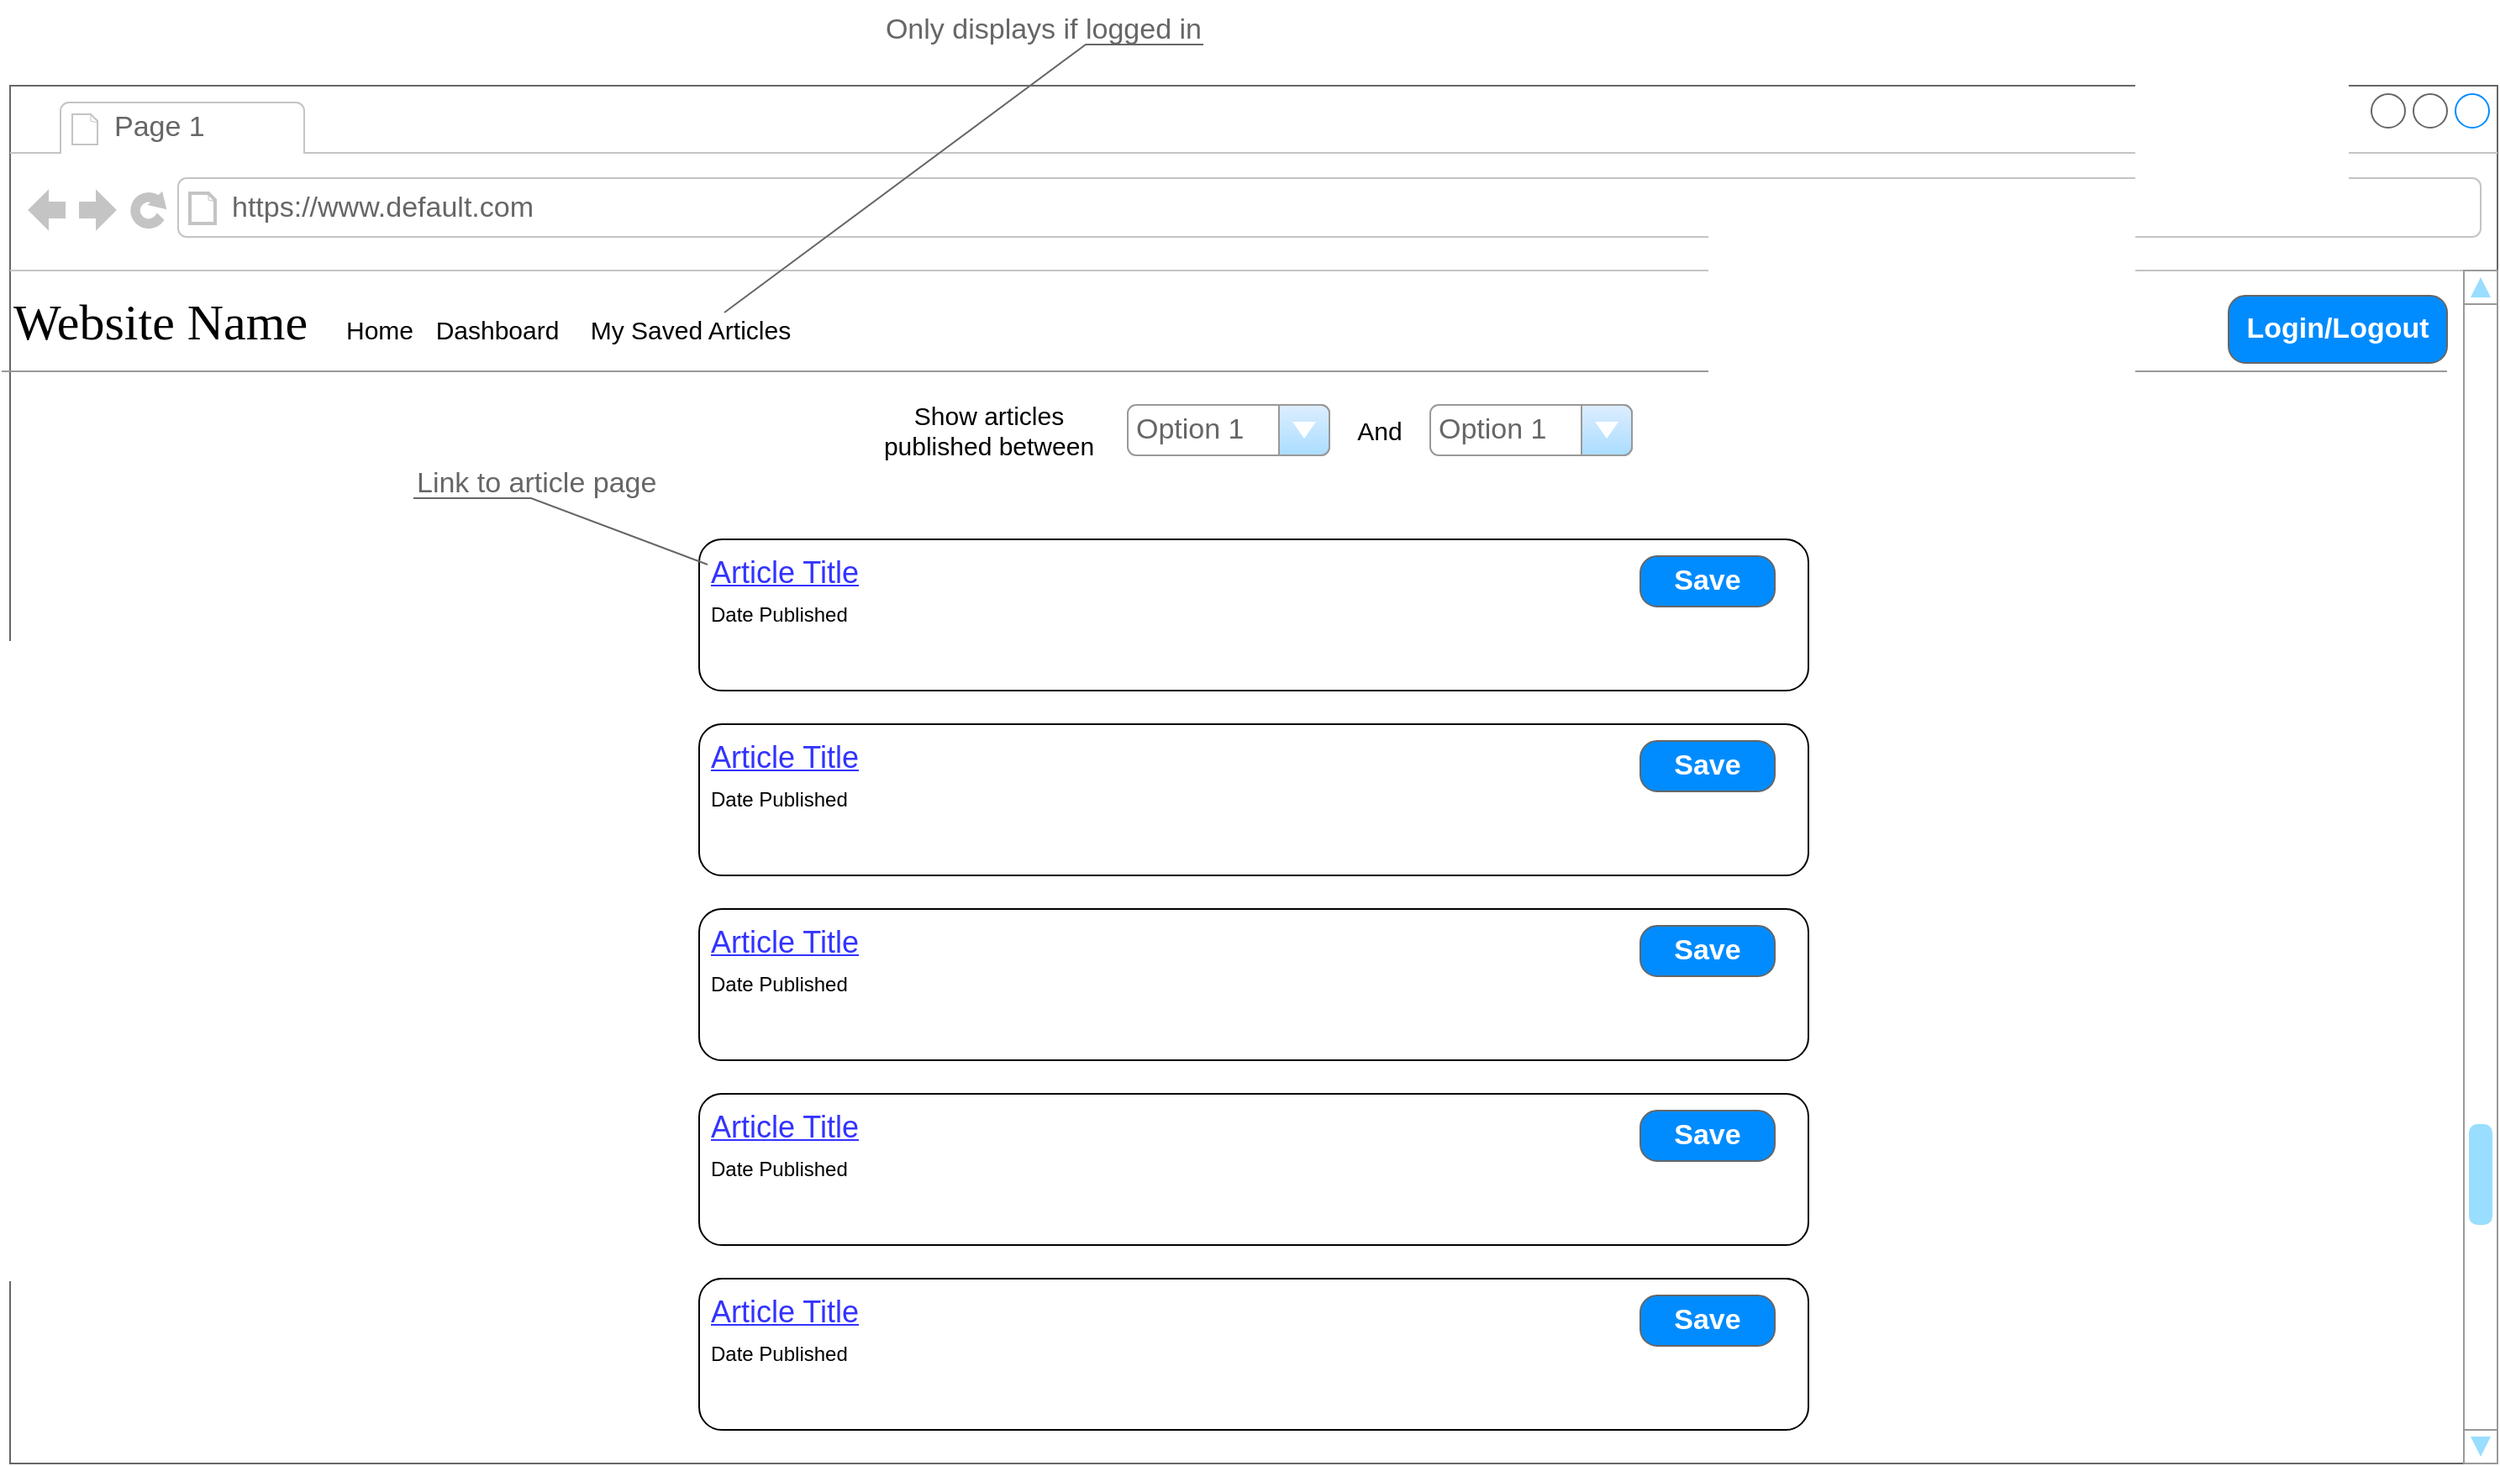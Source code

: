 <mxfile version="14.6.6" type="github" pages="6">
  <diagram name="Home" id="2cc2dc42-3aac-f2a9-1cec-7a8b7cbee084">
    <mxGraphModel dx="3800" dy="1548" grid="1" gridSize="10" guides="1" tooltips="1" connect="1" arrows="1" fold="1" page="1" pageScale="1" pageWidth="1100" pageHeight="850" background="#ffffff" math="0" shadow="0">
      <root>
        <mxCell id="0" />
        <mxCell id="1" parent="0" />
        <mxCell id="7026571954dc6520-1" value="" style="strokeWidth=1;shadow=0;dashed=0;align=center;html=1;shape=mxgraph.mockup.containers.browserWindow;rSize=0;strokeColor=#666666;mainText=,;recursiveResize=0;rounded=0;labelBackgroundColor=none;fontFamily=Verdana;fontSize=12" parent="1" vertex="1">
          <mxGeometry x="-1065" y="80" width="1480" height="820" as="geometry" />
        </mxCell>
        <mxCell id="7026571954dc6520-2" value="Page 1" style="strokeWidth=1;shadow=0;dashed=0;align=center;html=1;shape=mxgraph.mockup.containers.anchor;fontSize=17;fontColor=#666666;align=left;" parent="7026571954dc6520-1" vertex="1">
          <mxGeometry x="60" y="12" width="110" height="26" as="geometry" />
        </mxCell>
        <mxCell id="7026571954dc6520-3" value="https://www.default.com" style="strokeWidth=1;shadow=0;dashed=0;align=center;html=1;shape=mxgraph.mockup.containers.anchor;rSize=0;fontSize=17;fontColor=#666666;align=left;" parent="7026571954dc6520-1" vertex="1">
          <mxGeometry x="130" y="60" width="250" height="26" as="geometry" />
        </mxCell>
        <mxCell id="7026571954dc6520-4" value="Website Name" style="text;html=1;points=[];align=left;verticalAlign=top;spacingTop=-4;fontSize=30;fontFamily=Verdana" parent="7026571954dc6520-1" vertex="1">
          <mxGeometry y="120" width="190" height="50" as="geometry" />
        </mxCell>
        <mxCell id="7026571954dc6520-15" value="" style="verticalLabelPosition=bottom;shadow=0;dashed=0;align=center;html=1;verticalAlign=top;strokeWidth=1;shape=mxgraph.mockup.markup.line;strokeColor=#999999;rounded=0;labelBackgroundColor=none;fillColor=#ffffff;fontFamily=Verdana;fontSize=12;fontColor=#000000;" parent="7026571954dc6520-1" vertex="1">
          <mxGeometry x="-5" y="160" width="1455" height="20" as="geometry" />
        </mxCell>
        <mxCell id="r13CFnbrn-Pdg_XW0rsK-1" value="&lt;font style=&quot;font-size: 15px&quot;&gt;Home&lt;/font&gt;" style="text;html=1;strokeColor=none;fillColor=none;align=center;verticalAlign=middle;whiteSpace=wrap;rounded=0;" parent="7026571954dc6520-1" vertex="1">
          <mxGeometry x="200" y="135" width="40" height="20" as="geometry" />
        </mxCell>
        <mxCell id="r13CFnbrn-Pdg_XW0rsK-2" value="&lt;font style=&quot;font-size: 15px&quot;&gt;Dashboard&lt;/font&gt;" style="text;html=1;strokeColor=none;fillColor=none;align=center;verticalAlign=middle;whiteSpace=wrap;rounded=0;" parent="7026571954dc6520-1" vertex="1">
          <mxGeometry x="270" y="135" width="40" height="20" as="geometry" />
        </mxCell>
        <mxCell id="r13CFnbrn-Pdg_XW0rsK-4" value="Login/Logout" style="strokeWidth=1;shadow=0;dashed=0;align=center;html=1;shape=mxgraph.mockup.buttons.button;strokeColor=#666666;fontColor=#ffffff;mainText=;buttonStyle=round;fontSize=17;fontStyle=1;fillColor=#008cff;whiteSpace=wrap;" parent="7026571954dc6520-1" vertex="1">
          <mxGeometry x="1320" y="125" width="130" height="40" as="geometry" />
        </mxCell>
        <mxCell id="r13CFnbrn-Pdg_XW0rsK-5" value="&lt;font style=&quot;font-size: 15px&quot;&gt;My Saved Articles&lt;/font&gt;" style="text;html=1;strokeColor=none;fillColor=none;align=center;verticalAlign=middle;whiteSpace=wrap;rounded=0;" parent="7026571954dc6520-1" vertex="1">
          <mxGeometry x="340" y="135" width="130" height="20" as="geometry" />
        </mxCell>
        <mxCell id="r13CFnbrn-Pdg_XW0rsK-7" value="Only displays if logged in" style="strokeWidth=1;shadow=0;dashed=0;align=center;html=1;shape=mxgraph.mockup.text.callout;linkText=;textSize=17;textColor=#666666;callDir=NE;callStyle=line;fontSize=17;fontColor=#666666;align=right;verticalAlign=top;strokeColor=#666666;" parent="7026571954dc6520-1" vertex="1">
          <mxGeometry x="425" y="-50" width="285" height="185" as="geometry" />
        </mxCell>
        <mxCell id="r13CFnbrn-Pdg_XW0rsK-8" value="" style="verticalLabelPosition=bottom;shadow=0;dashed=0;align=center;html=1;verticalAlign=top;strokeWidth=1;shape=mxgraph.mockup.navigation.scrollBar;strokeColor=#999999;barPos=20;fillColor2=#99ddff;strokeColor2=none;direction=north;" parent="7026571954dc6520-1" vertex="1">
          <mxGeometry x="1460" y="110" width="20" height="710" as="geometry" />
        </mxCell>
        <mxCell id="r13CFnbrn-Pdg_XW0rsK-62" value="Option 1" style="strokeWidth=1;shadow=0;dashed=0;align=center;html=1;shape=mxgraph.mockup.forms.comboBox;strokeColor=#999999;fillColor=#ddeeff;align=left;fillColor2=#aaddff;mainText=;fontColor=#666666;fontSize=17;spacingLeft=3;" parent="7026571954dc6520-1" vertex="1">
          <mxGeometry x="665" y="190" width="120" height="30" as="geometry" />
        </mxCell>
        <mxCell id="r13CFnbrn-Pdg_XW0rsK-63" value="&lt;font style=&quot;font-size: 15px&quot;&gt;Show articles published between&lt;/font&gt;" style="text;html=1;strokeColor=none;fillColor=none;align=center;verticalAlign=middle;whiteSpace=wrap;rounded=0;" parent="7026571954dc6520-1" vertex="1">
          <mxGeometry x="515" y="195" width="135" height="20" as="geometry" />
        </mxCell>
        <mxCell id="r13CFnbrn-Pdg_XW0rsK-64" value="Option 1" style="strokeWidth=1;shadow=0;dashed=0;align=center;html=1;shape=mxgraph.mockup.forms.comboBox;strokeColor=#999999;fillColor=#ddeeff;align=left;fillColor2=#aaddff;mainText=;fontColor=#666666;fontSize=17;spacingLeft=3;" parent="7026571954dc6520-1" vertex="1">
          <mxGeometry x="845" y="190" width="120" height="30" as="geometry" />
        </mxCell>
        <mxCell id="r13CFnbrn-Pdg_XW0rsK-65" value="&lt;font style=&quot;font-size: 15px&quot;&gt;And&lt;/font&gt;" style="text;html=1;strokeColor=none;fillColor=none;align=center;verticalAlign=middle;whiteSpace=wrap;rounded=0;" parent="7026571954dc6520-1" vertex="1">
          <mxGeometry x="795" y="195" width="40" height="20" as="geometry" />
        </mxCell>
        <mxCell id="r13CFnbrn-Pdg_XW0rsK-66" value="" style="rounded=1;whiteSpace=wrap;html=1;" parent="7026571954dc6520-1" vertex="1">
          <mxGeometry x="410" y="270" width="660" height="90" as="geometry" />
        </mxCell>
        <mxCell id="r13CFnbrn-Pdg_XW0rsK-67" value="&lt;font style=&quot;font-size: 18px&quot; color=&quot;#3333ff&quot;&gt;&lt;u&gt;Article Title&lt;/u&gt;&lt;/font&gt;" style="text;html=1;strokeColor=none;fillColor=none;align=left;verticalAlign=middle;whiteSpace=wrap;rounded=0;" parent="7026571954dc6520-1" vertex="1">
          <mxGeometry x="415" y="280" width="110" height="20" as="geometry" />
        </mxCell>
        <mxCell id="r13CFnbrn-Pdg_XW0rsK-69" value="Date Published" style="text;html=1;strokeColor=none;fillColor=none;align=left;verticalAlign=middle;whiteSpace=wrap;rounded=0;" parent="7026571954dc6520-1" vertex="1">
          <mxGeometry x="415" y="305" width="110" height="20" as="geometry" />
        </mxCell>
        <mxCell id="r13CFnbrn-Pdg_XW0rsK-71" value="" style="rounded=1;whiteSpace=wrap;html=1;" parent="7026571954dc6520-1" vertex="1">
          <mxGeometry x="410" y="380" width="660" height="90" as="geometry" />
        </mxCell>
        <mxCell id="r13CFnbrn-Pdg_XW0rsK-88" value="" style="rounded=1;whiteSpace=wrap;html=1;" parent="7026571954dc6520-1" vertex="1">
          <mxGeometry x="410" y="490" width="660" height="90" as="geometry" />
        </mxCell>
        <mxCell id="r13CFnbrn-Pdg_XW0rsK-89" value="" style="rounded=1;whiteSpace=wrap;html=1;" parent="7026571954dc6520-1" vertex="1">
          <mxGeometry x="410" y="600" width="660" height="90" as="geometry" />
        </mxCell>
        <mxCell id="r13CFnbrn-Pdg_XW0rsK-90" value="" style="rounded=1;whiteSpace=wrap;html=1;" parent="7026571954dc6520-1" vertex="1">
          <mxGeometry x="410" y="710" width="660" height="90" as="geometry" />
        </mxCell>
        <mxCell id="r13CFnbrn-Pdg_XW0rsK-91" value="&lt;font style=&quot;font-size: 18px&quot; color=&quot;#3333ff&quot;&gt;&lt;u&gt;Article Title&lt;/u&gt;&lt;/font&gt;" style="text;html=1;strokeColor=none;fillColor=none;align=left;verticalAlign=middle;whiteSpace=wrap;rounded=0;" parent="7026571954dc6520-1" vertex="1">
          <mxGeometry x="415" y="390" width="110" height="20" as="geometry" />
        </mxCell>
        <mxCell id="r13CFnbrn-Pdg_XW0rsK-92" value="Date Published" style="text;html=1;strokeColor=none;fillColor=none;align=left;verticalAlign=middle;whiteSpace=wrap;rounded=0;" parent="7026571954dc6520-1" vertex="1">
          <mxGeometry x="415" y="415" width="110" height="20" as="geometry" />
        </mxCell>
        <mxCell id="r13CFnbrn-Pdg_XW0rsK-93" value="&lt;font style=&quot;font-size: 18px&quot; color=&quot;#3333ff&quot;&gt;&lt;u&gt;Article Title&lt;/u&gt;&lt;/font&gt;" style="text;html=1;strokeColor=none;fillColor=none;align=left;verticalAlign=middle;whiteSpace=wrap;rounded=0;" parent="7026571954dc6520-1" vertex="1">
          <mxGeometry x="415" y="500" width="110" height="20" as="geometry" />
        </mxCell>
        <mxCell id="r13CFnbrn-Pdg_XW0rsK-94" value="Date Published" style="text;html=1;strokeColor=none;fillColor=none;align=left;verticalAlign=middle;whiteSpace=wrap;rounded=0;" parent="7026571954dc6520-1" vertex="1">
          <mxGeometry x="415" y="525" width="110" height="20" as="geometry" />
        </mxCell>
        <mxCell id="r13CFnbrn-Pdg_XW0rsK-95" value="&lt;font style=&quot;font-size: 18px&quot; color=&quot;#3333ff&quot;&gt;&lt;u&gt;Article Title&lt;/u&gt;&lt;/font&gt;" style="text;html=1;strokeColor=none;fillColor=none;align=left;verticalAlign=middle;whiteSpace=wrap;rounded=0;" parent="7026571954dc6520-1" vertex="1">
          <mxGeometry x="415" y="610" width="110" height="20" as="geometry" />
        </mxCell>
        <mxCell id="r13CFnbrn-Pdg_XW0rsK-96" value="Date Published" style="text;html=1;strokeColor=none;fillColor=none;align=left;verticalAlign=middle;whiteSpace=wrap;rounded=0;" parent="7026571954dc6520-1" vertex="1">
          <mxGeometry x="415" y="635" width="110" height="20" as="geometry" />
        </mxCell>
        <mxCell id="r13CFnbrn-Pdg_XW0rsK-97" value="&lt;font style=&quot;font-size: 18px&quot; color=&quot;#3333ff&quot;&gt;&lt;u&gt;Article Title&lt;/u&gt;&lt;/font&gt;" style="text;html=1;strokeColor=none;fillColor=none;align=left;verticalAlign=middle;whiteSpace=wrap;rounded=0;" parent="7026571954dc6520-1" vertex="1">
          <mxGeometry x="415" y="720" width="110" height="20" as="geometry" />
        </mxCell>
        <mxCell id="r13CFnbrn-Pdg_XW0rsK-98" value="Date Published" style="text;html=1;strokeColor=none;fillColor=none;align=left;verticalAlign=middle;whiteSpace=wrap;rounded=0;" parent="7026571954dc6520-1" vertex="1">
          <mxGeometry x="415" y="745" width="110" height="20" as="geometry" />
        </mxCell>
        <mxCell id="r13CFnbrn-Pdg_XW0rsK-99" value="Link to article page" style="strokeWidth=1;shadow=0;dashed=0;align=center;html=1;shape=mxgraph.mockup.text.callout;linkText=;textSize=17;textColor=#666666;callDir=NW;callStyle=line;fontSize=17;fontColor=#666666;align=left;verticalAlign=top;strokeColor=#666666;" parent="7026571954dc6520-1" vertex="1">
          <mxGeometry x="240" y="220" width="175" height="65" as="geometry" />
        </mxCell>
        <mxCell id="uvdlfWb2n5_3sctYolW6-1" value="Save" style="strokeWidth=1;shadow=0;dashed=0;align=center;html=1;shape=mxgraph.mockup.buttons.button;strokeColor=#666666;fontColor=#ffffff;mainText=;buttonStyle=round;fontSize=17;fontStyle=1;fillColor=#008cff;whiteSpace=wrap;" parent="7026571954dc6520-1" vertex="1">
          <mxGeometry x="970" y="280" width="80" height="30" as="geometry" />
        </mxCell>
        <mxCell id="uvdlfWb2n5_3sctYolW6-2" value="Save" style="strokeWidth=1;shadow=0;dashed=0;align=center;html=1;shape=mxgraph.mockup.buttons.button;strokeColor=#666666;fontColor=#ffffff;mainText=;buttonStyle=round;fontSize=17;fontStyle=1;fillColor=#008cff;whiteSpace=wrap;" parent="7026571954dc6520-1" vertex="1">
          <mxGeometry x="970" y="390" width="80" height="30" as="geometry" />
        </mxCell>
        <mxCell id="uvdlfWb2n5_3sctYolW6-3" value="Save" style="strokeWidth=1;shadow=0;dashed=0;align=center;html=1;shape=mxgraph.mockup.buttons.button;strokeColor=#666666;fontColor=#ffffff;mainText=;buttonStyle=round;fontSize=17;fontStyle=1;fillColor=#008cff;whiteSpace=wrap;" parent="7026571954dc6520-1" vertex="1">
          <mxGeometry x="970" y="500" width="80" height="30" as="geometry" />
        </mxCell>
        <mxCell id="uvdlfWb2n5_3sctYolW6-4" value="Save" style="strokeWidth=1;shadow=0;dashed=0;align=center;html=1;shape=mxgraph.mockup.buttons.button;strokeColor=#666666;fontColor=#ffffff;mainText=;buttonStyle=round;fontSize=17;fontStyle=1;fillColor=#008cff;whiteSpace=wrap;" parent="7026571954dc6520-1" vertex="1">
          <mxGeometry x="970" y="610" width="80" height="30" as="geometry" />
        </mxCell>
        <mxCell id="uvdlfWb2n5_3sctYolW6-5" value="Save" style="strokeWidth=1;shadow=0;dashed=0;align=center;html=1;shape=mxgraph.mockup.buttons.button;strokeColor=#666666;fontColor=#ffffff;mainText=;buttonStyle=round;fontSize=17;fontStyle=1;fillColor=#008cff;whiteSpace=wrap;" parent="7026571954dc6520-1" vertex="1">
          <mxGeometry x="970" y="720" width="80" height="30" as="geometry" />
        </mxCell>
      </root>
    </mxGraphModel>
  </diagram>
  <diagram id="R-z-EQT6kP8IqlrjFUgr" name="Login">
    <mxGraphModel dx="2779" dy="1106" grid="1" gridSize="10" guides="1" tooltips="1" connect="1" arrows="1" fold="1" page="1" pageScale="1" pageWidth="850" pageHeight="1100" math="0" shadow="0">
      <root>
        <mxCell id="4JSTx33Tz89yM953YghO-0" />
        <mxCell id="4JSTx33Tz89yM953YghO-1" parent="4JSTx33Tz89yM953YghO-0" />
        <mxCell id="DB_yDZpl3yWMIYVxmQeK-0" value="" style="strokeWidth=1;shadow=0;dashed=0;align=center;html=1;shape=mxgraph.mockup.containers.browserWindow;rSize=0;strokeColor=#666666;mainText=,;recursiveResize=0;rounded=0;labelBackgroundColor=none;fontFamily=Verdana;fontSize=12" parent="4JSTx33Tz89yM953YghO-1" vertex="1">
          <mxGeometry x="-180" y="20" width="1480" height="820" as="geometry" />
        </mxCell>
        <mxCell id="DB_yDZpl3yWMIYVxmQeK-1" value="Page 1" style="strokeWidth=1;shadow=0;dashed=0;align=center;html=1;shape=mxgraph.mockup.containers.anchor;fontSize=17;fontColor=#666666;align=left;" parent="DB_yDZpl3yWMIYVxmQeK-0" vertex="1">
          <mxGeometry x="60" y="12" width="110" height="26" as="geometry" />
        </mxCell>
        <mxCell id="DB_yDZpl3yWMIYVxmQeK-2" value="https://www.default.com" style="strokeWidth=1;shadow=0;dashed=0;align=center;html=1;shape=mxgraph.mockup.containers.anchor;rSize=0;fontSize=17;fontColor=#666666;align=left;" parent="DB_yDZpl3yWMIYVxmQeK-0" vertex="1">
          <mxGeometry x="130" y="60" width="250" height="26" as="geometry" />
        </mxCell>
        <mxCell id="DB_yDZpl3yWMIYVxmQeK-10" value="" style="verticalLabelPosition=bottom;shadow=0;dashed=0;align=center;html=1;verticalAlign=top;strokeWidth=1;shape=mxgraph.mockup.navigation.scrollBar;strokeColor=#999999;barPos=20;fillColor2=#99ddff;strokeColor2=none;direction=north;" parent="DB_yDZpl3yWMIYVxmQeK-0" vertex="1">
          <mxGeometry x="1460" y="110" width="20" height="710" as="geometry" />
        </mxCell>
        <mxCell id="DB_yDZpl3yWMIYVxmQeK-33" value="" style="strokeWidth=1;shadow=0;dashed=0;align=center;html=1;shape=mxgraph.mockup.forms.rrect;rSize=0;strokeColor=#999999;fillColor=#ffffff;" parent="DB_yDZpl3yWMIYVxmQeK-0" vertex="1">
          <mxGeometry x="560" y="170" width="360" height="330" as="geometry" />
        </mxCell>
        <mxCell id="DB_yDZpl3yWMIYVxmQeK-34" value="Sign In" style="strokeWidth=1;shadow=0;dashed=0;align=center;html=1;shape=mxgraph.mockup.forms.anchor;fontSize=12;fontColor=#666666;align=left;resizeWidth=1;spacingLeft=0;" parent="DB_yDZpl3yWMIYVxmQeK-33" vertex="1">
          <mxGeometry width="180" height="20" relative="1" as="geometry">
            <mxPoint x="10" y="10" as="offset" />
          </mxGeometry>
        </mxCell>
        <mxCell id="DB_yDZpl3yWMIYVxmQeK-35" value="" style="shape=line;strokeColor=#ddeeff;strokeWidth=2;html=1;resizeWidth=1;" parent="DB_yDZpl3yWMIYVxmQeK-33" vertex="1">
          <mxGeometry width="324" height="10" relative="1" as="geometry">
            <mxPoint x="10" y="30" as="offset" />
          </mxGeometry>
        </mxCell>
        <mxCell id="DB_yDZpl3yWMIYVxmQeK-36" value="User Name:" style="strokeWidth=1;shadow=0;dashed=0;align=center;html=1;shape=mxgraph.mockup.forms.anchor;fontSize=12;fontColor=#666666;align=left;resizeWidth=1;spacingLeft=0;" parent="DB_yDZpl3yWMIYVxmQeK-33" vertex="1">
          <mxGeometry width="180" height="20" relative="1" as="geometry">
            <mxPoint x="10" y="40" as="offset" />
          </mxGeometry>
        </mxCell>
        <mxCell id="DB_yDZpl3yWMIYVxmQeK-37" value="&lt;font style=&quot;font-size: 15px&quot;&gt;johndoe&lt;/font&gt;" style="strokeWidth=1;shadow=0;dashed=0;align=center;html=1;shape=mxgraph.mockup.forms.rrect;rSize=0;strokeColor=#999999;fontColor=#666666;align=left;spacingLeft=5;resizeWidth=1;" parent="DB_yDZpl3yWMIYVxmQeK-33" vertex="1">
          <mxGeometry width="270" height="25" relative="1" as="geometry">
            <mxPoint x="10" y="60" as="offset" />
          </mxGeometry>
        </mxCell>
        <mxCell id="DB_yDZpl3yWMIYVxmQeK-38" value="Password:" style="strokeWidth=1;shadow=0;dashed=0;align=center;html=1;shape=mxgraph.mockup.forms.anchor;fontSize=12;fontColor=#666666;align=left;resizeWidth=1;spacingLeft=0;" parent="DB_yDZpl3yWMIYVxmQeK-33" vertex="1">
          <mxGeometry width="180" height="20" relative="1" as="geometry">
            <mxPoint x="10" y="95" as="offset" />
          </mxGeometry>
        </mxCell>
        <mxCell id="DB_yDZpl3yWMIYVxmQeK-39" value="********" style="strokeWidth=1;shadow=0;dashed=0;align=center;html=1;shape=mxgraph.mockup.forms.rrect;rSize=0;strokeColor=#999999;fontColor=#666666;align=left;spacingLeft=5;resizeWidth=1;" parent="DB_yDZpl3yWMIYVxmQeK-33" vertex="1">
          <mxGeometry width="270" height="25" relative="1" as="geometry">
            <mxPoint x="10" y="115" as="offset" />
          </mxGeometry>
        </mxCell>
        <mxCell id="DB_yDZpl3yWMIYVxmQeK-40" value="SIGN IN" style="strokeWidth=1;shadow=0;dashed=0;align=center;html=1;shape=mxgraph.mockup.forms.rrect;rSize=5;strokeColor=none;fontColor=#ffffff;fillColor=#66bbff;fontSize=16;fontStyle=1;" parent="DB_yDZpl3yWMIYVxmQeK-33" vertex="1">
          <mxGeometry y="1" width="80" height="30" relative="1" as="geometry">
            <mxPoint x="20" y="-150" as="offset" />
          </mxGeometry>
        </mxCell>
        <mxCell id="DB_yDZpl3yWMIYVxmQeK-41" value="Forgot Password?" style="strokeWidth=1;shadow=0;dashed=0;align=center;html=1;shape=mxgraph.mockup.forms.anchor;fontSize=12;fontColor=#9999ff;align=left;spacingLeft=0;fontStyle=4;resizeWidth=1;" parent="DB_yDZpl3yWMIYVxmQeK-33" vertex="1">
          <mxGeometry y="1" width="270" height="20" relative="1" as="geometry">
            <mxPoint x="10" y="-110" as="offset" />
          </mxGeometry>
        </mxCell>
        <mxCell id="DB_yDZpl3yWMIYVxmQeK-42" value="" style="shape=line;strokeColor=#ddeeff;strokeWidth=2;html=1;resizeWidth=1;" parent="DB_yDZpl3yWMIYVxmQeK-33" vertex="1">
          <mxGeometry y="1" width="324" height="10" relative="1" as="geometry">
            <mxPoint x="10" y="-90" as="offset" />
          </mxGeometry>
        </mxCell>
        <mxCell id="DB_yDZpl3yWMIYVxmQeK-43" value="New User" style="strokeWidth=1;shadow=0;dashed=0;align=center;html=1;shape=mxgraph.mockup.forms.anchor;fontSize=12;fontColor=#666666;align=left;spacingLeft=0;resizeWidth=1;" parent="DB_yDZpl3yWMIYVxmQeK-33" vertex="1">
          <mxGeometry y="1" width="270" height="20" relative="1" as="geometry">
            <mxPoint x="10" y="-70" as="offset" />
          </mxGeometry>
        </mxCell>
        <mxCell id="DB_yDZpl3yWMIYVxmQeK-44" value="SIGN UP" style="strokeWidth=1;shadow=0;dashed=0;align=center;html=1;shape=mxgraph.mockup.forms.rrect;rSize=5;strokeColor=none;fontColor=#ffffff;fillColor=#66bbff;fontSize=16;fontStyle=1;" parent="DB_yDZpl3yWMIYVxmQeK-33" vertex="1">
          <mxGeometry y="1" width="80" height="30" relative="1" as="geometry">
            <mxPoint x="20" y="-50" as="offset" />
          </mxGeometry>
        </mxCell>
      </root>
    </mxGraphModel>
  </diagram>
  <diagram id="H4KYGmm-doTlYNvpDloF" name="Register">
    <mxGraphModel dx="2438" dy="911" grid="1" gridSize="10" guides="1" tooltips="1" connect="1" arrows="1" fold="1" page="1" pageScale="1" pageWidth="850" pageHeight="1100" math="0" shadow="0">
      <root>
        <mxCell id="royeXowV2DvnrYeer2U9-0" />
        <mxCell id="royeXowV2DvnrYeer2U9-1" parent="royeXowV2DvnrYeer2U9-0" />
        <mxCell id="FSsHVRjH-6h42YxE3jce-0" value="" style="strokeWidth=1;shadow=0;dashed=0;align=center;html=1;shape=mxgraph.mockup.containers.browserWindow;rSize=0;strokeColor=#666666;mainText=,;recursiveResize=0;rounded=0;labelBackgroundColor=none;fontFamily=Verdana;fontSize=12" parent="royeXowV2DvnrYeer2U9-1" vertex="1">
          <mxGeometry x="-180" y="20" width="1480" height="820" as="geometry" />
        </mxCell>
        <mxCell id="FSsHVRjH-6h42YxE3jce-1" value="Page 1" style="strokeWidth=1;shadow=0;dashed=0;align=center;html=1;shape=mxgraph.mockup.containers.anchor;fontSize=17;fontColor=#666666;align=left;" parent="FSsHVRjH-6h42YxE3jce-0" vertex="1">
          <mxGeometry x="60" y="12" width="110" height="26" as="geometry" />
        </mxCell>
        <mxCell id="FSsHVRjH-6h42YxE3jce-2" value="https://www.default.com" style="strokeWidth=1;shadow=0;dashed=0;align=center;html=1;shape=mxgraph.mockup.containers.anchor;rSize=0;fontSize=17;fontColor=#666666;align=left;" parent="FSsHVRjH-6h42YxE3jce-0" vertex="1">
          <mxGeometry x="130" y="60" width="250" height="26" as="geometry" />
        </mxCell>
        <mxCell id="FSsHVRjH-6h42YxE3jce-3" value="" style="verticalLabelPosition=bottom;shadow=0;dashed=0;align=center;html=1;verticalAlign=top;strokeWidth=1;shape=mxgraph.mockup.navigation.scrollBar;strokeColor=#999999;barPos=20;fillColor2=#99ddff;strokeColor2=none;direction=north;" parent="FSsHVRjH-6h42YxE3jce-0" vertex="1">
          <mxGeometry x="1460" y="110" width="20" height="710" as="geometry" />
        </mxCell>
        <mxCell id="FSsHVRjH-6h42YxE3jce-4" value="" style="strokeWidth=1;shadow=0;dashed=0;align=center;html=1;shape=mxgraph.mockup.forms.rrect;rSize=0;strokeColor=#999999;fillColor=#ffffff;" parent="FSsHVRjH-6h42YxE3jce-0" vertex="1">
          <mxGeometry x="560" y="170" width="360" height="330" as="geometry" />
        </mxCell>
        <mxCell id="FSsHVRjH-6h42YxE3jce-5" value="Sign In" style="strokeWidth=1;shadow=0;dashed=0;align=center;html=1;shape=mxgraph.mockup.forms.anchor;fontSize=12;fontColor=#666666;align=left;resizeWidth=1;spacingLeft=0;" parent="FSsHVRjH-6h42YxE3jce-4" vertex="1">
          <mxGeometry width="180" height="20" relative="1" as="geometry">
            <mxPoint x="10" y="10" as="offset" />
          </mxGeometry>
        </mxCell>
        <mxCell id="FSsHVRjH-6h42YxE3jce-6" value="" style="shape=line;strokeColor=#ddeeff;strokeWidth=2;html=1;resizeWidth=1;" parent="FSsHVRjH-6h42YxE3jce-4" vertex="1">
          <mxGeometry width="324" height="10" relative="1" as="geometry">
            <mxPoint x="10" y="30" as="offset" />
          </mxGeometry>
        </mxCell>
        <mxCell id="FSsHVRjH-6h42YxE3jce-7" value="User Name:" style="strokeWidth=1;shadow=0;dashed=0;align=center;html=1;shape=mxgraph.mockup.forms.anchor;fontSize=12;fontColor=#666666;align=left;resizeWidth=1;spacingLeft=0;" parent="FSsHVRjH-6h42YxE3jce-4" vertex="1">
          <mxGeometry width="180" height="20" relative="1" as="geometry">
            <mxPoint x="10" y="40" as="offset" />
          </mxGeometry>
        </mxCell>
        <mxCell id="FSsHVRjH-6h42YxE3jce-8" value="&lt;font style=&quot;font-size: 15px&quot;&gt;johndoe&lt;/font&gt;" style="strokeWidth=1;shadow=0;dashed=0;align=center;html=1;shape=mxgraph.mockup.forms.rrect;rSize=0;strokeColor=#999999;fontColor=#666666;align=left;spacingLeft=5;resizeWidth=1;" parent="FSsHVRjH-6h42YxE3jce-4" vertex="1">
          <mxGeometry width="270" height="25" relative="1" as="geometry">
            <mxPoint x="10" y="60" as="offset" />
          </mxGeometry>
        </mxCell>
        <mxCell id="FSsHVRjH-6h42YxE3jce-9" value="Password:" style="strokeWidth=1;shadow=0;dashed=0;align=center;html=1;shape=mxgraph.mockup.forms.anchor;fontSize=12;fontColor=#666666;align=left;resizeWidth=1;spacingLeft=0;" parent="FSsHVRjH-6h42YxE3jce-4" vertex="1">
          <mxGeometry width="180" height="20" relative="1" as="geometry">
            <mxPoint x="10" y="95" as="offset" />
          </mxGeometry>
        </mxCell>
        <mxCell id="FSsHVRjH-6h42YxE3jce-10" value="********" style="strokeWidth=1;shadow=0;dashed=0;align=center;html=1;shape=mxgraph.mockup.forms.rrect;rSize=0;strokeColor=#999999;fontColor=#666666;align=left;spacingLeft=5;resizeWidth=1;" parent="FSsHVRjH-6h42YxE3jce-4" vertex="1">
          <mxGeometry width="270" height="25" relative="1" as="geometry">
            <mxPoint x="10" y="115" as="offset" />
          </mxGeometry>
        </mxCell>
        <mxCell id="FSsHVRjH-6h42YxE3jce-11" value="Register" style="strokeWidth=1;shadow=0;dashed=0;align=center;html=1;shape=mxgraph.mockup.forms.rrect;rSize=5;strokeColor=none;fontColor=#ffffff;fillColor=#66bbff;fontSize=16;fontStyle=1;" parent="FSsHVRjH-6h42YxE3jce-4" vertex="1">
          <mxGeometry y="1" width="80" height="30" relative="1" as="geometry">
            <mxPoint x="10" y="-120" as="offset" />
          </mxGeometry>
        </mxCell>
        <mxCell id="FSsHVRjH-6h42YxE3jce-13" value="" style="shape=line;strokeColor=#ddeeff;strokeWidth=2;html=1;resizeWidth=1;" parent="FSsHVRjH-6h42YxE3jce-4" vertex="1">
          <mxGeometry y="1" width="324" height="10" relative="1" as="geometry">
            <mxPoint x="10" y="-90" as="offset" />
          </mxGeometry>
        </mxCell>
        <mxCell id="FSsHVRjH-6h42YxE3jce-14" value="Already have an account?" style="strokeWidth=1;shadow=0;dashed=0;align=center;html=1;shape=mxgraph.mockup.forms.anchor;fontSize=12;fontColor=#666666;align=left;spacingLeft=0;resizeWidth=1;" parent="FSsHVRjH-6h42YxE3jce-4" vertex="1">
          <mxGeometry y="1" width="270" height="20" relative="1" as="geometry">
            <mxPoint x="10" y="-70" as="offset" />
          </mxGeometry>
        </mxCell>
        <mxCell id="FSsHVRjH-6h42YxE3jce-15" value="Sign in" style="strokeWidth=1;shadow=0;dashed=0;align=center;html=1;shape=mxgraph.mockup.forms.rrect;rSize=5;strokeColor=none;fontColor=#ffffff;fillColor=#66bbff;fontSize=16;fontStyle=1;" parent="FSsHVRjH-6h42YxE3jce-4" vertex="1">
          <mxGeometry y="1" width="80" height="30" relative="1" as="geometry">
            <mxPoint x="10" y="-50" as="offset" />
          </mxGeometry>
        </mxCell>
        <mxCell id="FSsHVRjH-6h42YxE3jce-17" value="&lt;font style=&quot;font-size: 15px&quot;&gt;johndoe&lt;/font&gt;" style="strokeWidth=1;shadow=0;dashed=0;align=center;html=1;shape=mxgraph.mockup.forms.rrect;rSize=0;strokeColor=#999999;fontColor=#666666;align=left;spacingLeft=5;resizeWidth=1;" parent="FSsHVRjH-6h42YxE3jce-4" vertex="1">
          <mxGeometry x="10" y="170" width="270" height="25" as="geometry" />
        </mxCell>
        <mxCell id="FSsHVRjH-6h42YxE3jce-16" value="Email" style="strokeWidth=1;shadow=0;dashed=0;align=center;html=1;shape=mxgraph.mockup.forms.anchor;fontSize=12;fontColor=#666666;align=left;resizeWidth=1;spacingLeft=0;" parent="FSsHVRjH-6h42YxE3jce-4" vertex="1">
          <mxGeometry x="10" y="150" width="180" height="20" as="geometry" />
        </mxCell>
      </root>
    </mxGraphModel>
  </diagram>
  <diagram id="_pRL_28_CeYrS3TFRigM" name="Dashboard">
    <mxGraphModel dx="2438" dy="911" grid="1" gridSize="10" guides="1" tooltips="1" connect="1" arrows="1" fold="1" page="1" pageScale="1" pageWidth="850" pageHeight="1100" math="0" shadow="0">
      <root>
        <mxCell id="aqQTvwiuK4UZkcl7X5A0-0" />
        <mxCell id="aqQTvwiuK4UZkcl7X5A0-1" parent="aqQTvwiuK4UZkcl7X5A0-0" />
        <mxCell id="_7vsq1tGB81uRUaBYByB-0" value="" style="strokeWidth=1;shadow=0;dashed=0;align=center;html=1;shape=mxgraph.mockup.containers.browserWindow;rSize=0;strokeColor=#666666;mainText=,;recursiveResize=0;rounded=0;labelBackgroundColor=none;fontFamily=Verdana;fontSize=12" parent="aqQTvwiuK4UZkcl7X5A0-1" vertex="1">
          <mxGeometry x="-180" y="20" width="1480" height="820" as="geometry" />
        </mxCell>
        <mxCell id="_7vsq1tGB81uRUaBYByB-1" value="Page 1" style="strokeWidth=1;shadow=0;dashed=0;align=center;html=1;shape=mxgraph.mockup.containers.anchor;fontSize=17;fontColor=#666666;align=left;" parent="_7vsq1tGB81uRUaBYByB-0" vertex="1">
          <mxGeometry x="60" y="12" width="110" height="26" as="geometry" />
        </mxCell>
        <mxCell id="_7vsq1tGB81uRUaBYByB-2" value="https://www.default.com" style="strokeWidth=1;shadow=0;dashed=0;align=center;html=1;shape=mxgraph.mockup.containers.anchor;rSize=0;fontSize=17;fontColor=#666666;align=left;" parent="_7vsq1tGB81uRUaBYByB-0" vertex="1">
          <mxGeometry x="130" y="60" width="250" height="26" as="geometry" />
        </mxCell>
        <mxCell id="_7vsq1tGB81uRUaBYByB-3" value="" style="verticalLabelPosition=bottom;shadow=0;dashed=0;align=center;html=1;verticalAlign=top;strokeWidth=1;shape=mxgraph.mockup.navigation.scrollBar;strokeColor=#999999;barPos=20;fillColor2=#99ddff;strokeColor2=none;direction=north;" parent="_7vsq1tGB81uRUaBYByB-0" vertex="1">
          <mxGeometry x="1460" y="110" width="20" height="710" as="geometry" />
        </mxCell>
        <mxCell id="_7vsq1tGB81uRUaBYByB-18" value="" style="rounded=0;whiteSpace=wrap;html=1;" parent="_7vsq1tGB81uRUaBYByB-0" vertex="1">
          <mxGeometry x="380" y="170" width="370" height="220" as="geometry" />
        </mxCell>
        <mxCell id="_7vsq1tGB81uRUaBYByB-19" value="" style="endArrow=none;html=1;entryX=1;entryY=0;entryDx=0;entryDy=0;exitX=0;exitY=1;exitDx=0;exitDy=0;" parent="_7vsq1tGB81uRUaBYByB-0" source="_7vsq1tGB81uRUaBYByB-18" target="_7vsq1tGB81uRUaBYByB-18" edge="1">
          <mxGeometry width="50" height="50" relative="1" as="geometry">
            <mxPoint x="700" y="530" as="sourcePoint" />
            <mxPoint x="750" y="480" as="targetPoint" />
          </mxGeometry>
        </mxCell>
        <mxCell id="_7vsq1tGB81uRUaBYByB-20" value="" style="endArrow=none;html=1;entryX=1;entryY=1;entryDx=0;entryDy=0;exitX=0;exitY=0;exitDx=0;exitDy=0;" parent="_7vsq1tGB81uRUaBYByB-0" source="_7vsq1tGB81uRUaBYByB-18" target="_7vsq1tGB81uRUaBYByB-18" edge="1">
          <mxGeometry width="50" height="50" relative="1" as="geometry">
            <mxPoint x="390" y="400.0" as="sourcePoint" />
            <mxPoint x="760" y="180" as="targetPoint" />
          </mxGeometry>
        </mxCell>
        <mxCell id="_7vsq1tGB81uRUaBYByB-22" value="" style="rounded=0;whiteSpace=wrap;html=1;" parent="_7vsq1tGB81uRUaBYByB-0" vertex="1">
          <mxGeometry x="820" y="170" width="370" height="220" as="geometry" />
        </mxCell>
        <mxCell id="_7vsq1tGB81uRUaBYByB-23" value="" style="endArrow=none;html=1;entryX=1;entryY=0;entryDx=0;entryDy=0;exitX=0;exitY=1;exitDx=0;exitDy=0;" parent="_7vsq1tGB81uRUaBYByB-0" source="_7vsq1tGB81uRUaBYByB-22" target="_7vsq1tGB81uRUaBYByB-22" edge="1">
          <mxGeometry width="50" height="50" relative="1" as="geometry">
            <mxPoint x="1320" y="510" as="sourcePoint" />
            <mxPoint x="1370" y="460" as="targetPoint" />
          </mxGeometry>
        </mxCell>
        <mxCell id="_7vsq1tGB81uRUaBYByB-24" value="" style="endArrow=none;html=1;entryX=1;entryY=1;entryDx=0;entryDy=0;exitX=0;exitY=0;exitDx=0;exitDy=0;" parent="_7vsq1tGB81uRUaBYByB-0" source="_7vsq1tGB81uRUaBYByB-22" target="_7vsq1tGB81uRUaBYByB-22" edge="1">
          <mxGeometry width="50" height="50" relative="1" as="geometry">
            <mxPoint x="1010" y="380.0" as="sourcePoint" />
            <mxPoint x="1380" y="160" as="targetPoint" />
          </mxGeometry>
        </mxCell>
        <mxCell id="_7vsq1tGB81uRUaBYByB-25" value="&lt;font style=&quot;font-size: 24px&quot;&gt;Controls&lt;/font&gt;" style="text;html=1;strokeColor=none;fillColor=none;align=center;verticalAlign=middle;whiteSpace=wrap;rounded=0;" parent="_7vsq1tGB81uRUaBYByB-0" vertex="1">
          <mxGeometry x="60" y="170" width="40" height="20" as="geometry" />
        </mxCell>
        <mxCell id="_7vsq1tGB81uRUaBYByB-28" value="" style="rounded=0;whiteSpace=wrap;html=1;" parent="_7vsq1tGB81uRUaBYByB-0" vertex="1">
          <mxGeometry x="20" y="200" width="280" height="420" as="geometry" />
        </mxCell>
        <mxCell id="_7vsq1tGB81uRUaBYByB-31" value="" style="rounded=0;whiteSpace=wrap;html=1;" parent="_7vsq1tGB81uRUaBYByB-0" vertex="1">
          <mxGeometry x="380" y="450" width="810" height="170" as="geometry" />
        </mxCell>
        <mxCell id="_7vsq1tGB81uRUaBYByB-32" value="" style="endArrow=none;html=1;entryX=1;entryY=0;entryDx=0;entryDy=0;exitX=0;exitY=1;exitDx=0;exitDy=0;" parent="_7vsq1tGB81uRUaBYByB-0" source="_7vsq1tGB81uRUaBYByB-31" target="_7vsq1tGB81uRUaBYByB-31" edge="1">
          <mxGeometry width="50" height="50" relative="1" as="geometry">
            <mxPoint x="1060" y="770" as="sourcePoint" />
            <mxPoint x="1110" y="720" as="targetPoint" />
          </mxGeometry>
        </mxCell>
        <mxCell id="_7vsq1tGB81uRUaBYByB-33" value="" style="endArrow=none;html=1;entryX=1;entryY=1;entryDx=0;entryDy=0;exitX=0;exitY=0;exitDx=0;exitDy=0;" parent="_7vsq1tGB81uRUaBYByB-0" source="_7vsq1tGB81uRUaBYByB-31" target="_7vsq1tGB81uRUaBYByB-31" edge="1">
          <mxGeometry width="50" height="50" relative="1" as="geometry">
            <mxPoint x="750" y="640.0" as="sourcePoint" />
            <mxPoint x="1120" y="420" as="targetPoint" />
          </mxGeometry>
        </mxCell>
      </root>
    </mxGraphModel>
  </diagram>
  <diagram id="MANcDnzXYV5--6pKf98S" name="Article Details">
    <mxGraphModel dx="2779" dy="1106" grid="1" gridSize="10" guides="1" tooltips="1" connect="1" arrows="1" fold="1" page="1" pageScale="1" pageWidth="850" pageHeight="1100" math="0" shadow="0">
      <root>
        <mxCell id="NECuSTOcInCXQ2NXLH10-0" />
        <mxCell id="NECuSTOcInCXQ2NXLH10-1" parent="NECuSTOcInCXQ2NXLH10-0" />
        <mxCell id="LqnWyu7qf-CPCcCfQKCT-0" value="" style="strokeWidth=1;shadow=0;dashed=0;align=center;html=1;shape=mxgraph.mockup.containers.browserWindow;rSize=0;strokeColor=#666666;mainText=,;recursiveResize=0;rounded=0;labelBackgroundColor=none;fontFamily=Verdana;fontSize=12" parent="NECuSTOcInCXQ2NXLH10-1" vertex="1">
          <mxGeometry x="-180" y="30" width="1480" height="870" as="geometry" />
        </mxCell>
        <mxCell id="LqnWyu7qf-CPCcCfQKCT-1" value="Page 1" style="strokeWidth=1;shadow=0;dashed=0;align=center;html=1;shape=mxgraph.mockup.containers.anchor;fontSize=17;fontColor=#666666;align=left;" parent="LqnWyu7qf-CPCcCfQKCT-0" vertex="1">
          <mxGeometry x="60" y="12" width="110" height="26" as="geometry" />
        </mxCell>
        <mxCell id="LqnWyu7qf-CPCcCfQKCT-2" value="https://www.default.com" style="strokeWidth=1;shadow=0;dashed=0;align=center;html=1;shape=mxgraph.mockup.containers.anchor;rSize=0;fontSize=17;fontColor=#666666;align=left;" parent="LqnWyu7qf-CPCcCfQKCT-0" vertex="1">
          <mxGeometry x="130" y="60" width="250" height="26" as="geometry" />
        </mxCell>
        <mxCell id="LqnWyu7qf-CPCcCfQKCT-3" value="Website Name" style="text;html=1;points=[];align=left;verticalAlign=top;spacingTop=-4;fontSize=30;fontFamily=Verdana" parent="LqnWyu7qf-CPCcCfQKCT-0" vertex="1">
          <mxGeometry y="120" width="190" height="50" as="geometry" />
        </mxCell>
        <mxCell id="LqnWyu7qf-CPCcCfQKCT-4" value="" style="verticalLabelPosition=bottom;shadow=0;dashed=0;align=center;html=1;verticalAlign=top;strokeWidth=1;shape=mxgraph.mockup.markup.line;strokeColor=#999999;rounded=0;labelBackgroundColor=none;fillColor=#ffffff;fontFamily=Verdana;fontSize=12;fontColor=#000000;" parent="LqnWyu7qf-CPCcCfQKCT-0" vertex="1">
          <mxGeometry x="-5" y="160" width="1455" height="20" as="geometry" />
        </mxCell>
        <mxCell id="LqnWyu7qf-CPCcCfQKCT-5" value="&lt;font style=&quot;font-size: 15px&quot;&gt;Home&lt;/font&gt;" style="text;html=1;strokeColor=none;fillColor=none;align=center;verticalAlign=middle;whiteSpace=wrap;rounded=0;" parent="LqnWyu7qf-CPCcCfQKCT-0" vertex="1">
          <mxGeometry x="200" y="135" width="40" height="20" as="geometry" />
        </mxCell>
        <mxCell id="LqnWyu7qf-CPCcCfQKCT-6" value="&lt;font style=&quot;font-size: 15px&quot;&gt;Dashboard&lt;/font&gt;" style="text;html=1;strokeColor=none;fillColor=none;align=center;verticalAlign=middle;whiteSpace=wrap;rounded=0;" parent="LqnWyu7qf-CPCcCfQKCT-0" vertex="1">
          <mxGeometry x="270" y="135" width="40" height="20" as="geometry" />
        </mxCell>
        <mxCell id="LqnWyu7qf-CPCcCfQKCT-7" value="Login/Logout" style="strokeWidth=1;shadow=0;dashed=0;align=center;html=1;shape=mxgraph.mockup.buttons.button;strokeColor=#666666;fontColor=#ffffff;mainText=;buttonStyle=round;fontSize=17;fontStyle=1;fillColor=#008cff;whiteSpace=wrap;" parent="LqnWyu7qf-CPCcCfQKCT-0" vertex="1">
          <mxGeometry x="1320" y="125" width="130" height="40" as="geometry" />
        </mxCell>
        <mxCell id="LqnWyu7qf-CPCcCfQKCT-8" value="&lt;font style=&quot;font-size: 15px&quot;&gt;My Saved Articles&lt;/font&gt;" style="text;html=1;strokeColor=none;fillColor=none;align=center;verticalAlign=middle;whiteSpace=wrap;rounded=0;" parent="LqnWyu7qf-CPCcCfQKCT-0" vertex="1">
          <mxGeometry x="340" y="135" width="130" height="20" as="geometry" />
        </mxCell>
        <mxCell id="LqnWyu7qf-CPCcCfQKCT-10" value="" style="verticalLabelPosition=bottom;shadow=0;dashed=0;align=center;html=1;verticalAlign=top;strokeWidth=1;shape=mxgraph.mockup.navigation.scrollBar;strokeColor=#999999;barPos=20;fillColor2=#99ddff;strokeColor2=none;direction=north;" parent="LqnWyu7qf-CPCcCfQKCT-0" vertex="1">
          <mxGeometry x="1460" y="110" width="20" height="710" as="geometry" />
        </mxCell>
        <mxCell id="Fki6QTW4j3-wsFu-f8_B-0" value="&lt;font style=&quot;font-size: 24px&quot;&gt;Headline&lt;/font&gt;" style="text;html=1;strokeColor=none;fillColor=none;align=left;verticalAlign=middle;whiteSpace=wrap;rounded=0;" parent="LqnWyu7qf-CPCcCfQKCT-0" vertex="1">
          <mxGeometry x="325" y="210" width="150" height="20" as="geometry" />
        </mxCell>
        <mxCell id="Fki6QTW4j3-wsFu-f8_B-1" value="" style="endArrow=none;html=1;" parent="LqnWyu7qf-CPCcCfQKCT-0" edge="1">
          <mxGeometry width="50" height="50" relative="1" as="geometry">
            <mxPoint x="270" y="310" as="sourcePoint" />
            <mxPoint x="1180" y="310" as="targetPoint" />
          </mxGeometry>
        </mxCell>
        <mxCell id="Fki6QTW4j3-wsFu-f8_B-3" value="&lt;font style=&quot;font-size: 16px&quot;&gt;Date Published&lt;/font&gt;" style="text;html=1;align=left;verticalAlign=middle;resizable=0;points=[];autosize=1;strokeColor=none;" parent="LqnWyu7qf-CPCcCfQKCT-0" vertex="1">
          <mxGeometry x="325" y="250" width="120" height="20" as="geometry" />
        </mxCell>
        <mxCell id="Fki6QTW4j3-wsFu-f8_B-4" value="&lt;font style=&quot;font-size: 16px&quot; color=&quot;#0000ff&quot;&gt;&lt;u&gt;Link to article&lt;/u&gt;&lt;/font&gt;" style="text;html=1;align=left;verticalAlign=middle;resizable=0;points=[];autosize=1;strokeColor=none;" parent="LqnWyu7qf-CPCcCfQKCT-0" vertex="1">
          <mxGeometry x="325" y="360" width="110" height="20" as="geometry" />
        </mxCell>
        <mxCell id="Fki6QTW4j3-wsFu-f8_B-5" value="" style="rounded=0;whiteSpace=wrap;html=1;" parent="LqnWyu7qf-CPCcCfQKCT-0" vertex="1">
          <mxGeometry x="300" y="440" width="180" height="100" as="geometry" />
        </mxCell>
        <mxCell id="Fki6QTW4j3-wsFu-f8_B-7" value="&lt;font style=&quot;font-size: 16px&quot;&gt;Sentiment&lt;/font&gt;" style="text;html=1;align=center;verticalAlign=middle;resizable=0;points=[];autosize=1;strokeColor=none;" parent="LqnWyu7qf-CPCcCfQKCT-0" vertex="1">
          <mxGeometry x="345" y="450" width="90" height="20" as="geometry" />
        </mxCell>
        <mxCell id="Fki6QTW4j3-wsFu-f8_B-8" value="" style="rounded=0;whiteSpace=wrap;html=1;" parent="LqnWyu7qf-CPCcCfQKCT-0" vertex="1">
          <mxGeometry x="540" y="440" width="180" height="100" as="geometry" />
        </mxCell>
        <mxCell id="Fki6QTW4j3-wsFu-f8_B-9" value="&lt;font style=&quot;font-size: 16px&quot;&gt;Subjectivity&lt;/font&gt;" style="text;html=1;align=center;verticalAlign=middle;resizable=0;points=[];autosize=1;strokeColor=none;" parent="LqnWyu7qf-CPCcCfQKCT-0" vertex="1">
          <mxGeometry x="580" y="450" width="100" height="20" as="geometry" />
        </mxCell>
        <mxCell id="Fki6QTW4j3-wsFu-f8_B-10" value="" style="rounded=0;whiteSpace=wrap;html=1;" parent="LqnWyu7qf-CPCcCfQKCT-0" vertex="1">
          <mxGeometry x="780" y="440" width="180" height="100" as="geometry" />
        </mxCell>
        <mxCell id="Fki6QTW4j3-wsFu-f8_B-11" value="&lt;font style=&quot;font-size: 16px&quot;&gt;Topic&lt;/font&gt;" style="text;html=1;align=center;verticalAlign=middle;resizable=0;points=[];autosize=1;strokeColor=none;" parent="LqnWyu7qf-CPCcCfQKCT-0" vertex="1">
          <mxGeometry x="845" y="450" width="50" height="20" as="geometry" />
        </mxCell>
        <mxCell id="Fki6QTW4j3-wsFu-f8_B-12" value="&lt;font style=&quot;font-size: 16px&quot;&gt;Publisher&lt;br&gt;&lt;/font&gt;" style="text;html=1;align=left;verticalAlign=middle;resizable=0;points=[];autosize=1;strokeColor=none;" parent="LqnWyu7qf-CPCcCfQKCT-0" vertex="1">
          <mxGeometry x="325" y="280" width="80" height="20" as="geometry" />
        </mxCell>
        <mxCell id="Fki6QTW4j3-wsFu-f8_B-13" value="&lt;font style=&quot;font-size: 24px&quot;&gt;Similar Articles&lt;/font&gt;" style="text;html=1;strokeColor=none;fillColor=none;align=left;verticalAlign=middle;whiteSpace=wrap;rounded=0;" parent="LqnWyu7qf-CPCcCfQKCT-0" vertex="1">
          <mxGeometry x="315" y="620" width="195" height="20" as="geometry" />
        </mxCell>
        <mxCell id="Fki6QTW4j3-wsFu-f8_B-14" value="" style="endArrow=none;html=1;" parent="LqnWyu7qf-CPCcCfQKCT-0" edge="1">
          <mxGeometry width="50" height="50" relative="1" as="geometry">
            <mxPoint x="270" y="600" as="sourcePoint" />
            <mxPoint x="1180" y="600" as="targetPoint" />
          </mxGeometry>
        </mxCell>
        <mxCell id="I70lw_YQnpSzIt7SXyJw-0" value="" style="rounded=1;whiteSpace=wrap;html=1;" parent="LqnWyu7qf-CPCcCfQKCT-0" vertex="1">
          <mxGeometry x="315" y="660" width="660" height="90" as="geometry" />
        </mxCell>
        <mxCell id="I70lw_YQnpSzIt7SXyJw-1" value="&lt;font style=&quot;font-size: 18px&quot; color=&quot;#3333ff&quot;&gt;&lt;u&gt;Article Title&lt;/u&gt;&lt;/font&gt;" style="text;html=1;strokeColor=none;fillColor=none;align=left;verticalAlign=middle;whiteSpace=wrap;rounded=0;" parent="LqnWyu7qf-CPCcCfQKCT-0" vertex="1">
          <mxGeometry x="320" y="670" width="110" height="20" as="geometry" />
        </mxCell>
        <mxCell id="I70lw_YQnpSzIt7SXyJw-2" value="Date Published" style="text;html=1;strokeColor=none;fillColor=none;align=left;verticalAlign=middle;whiteSpace=wrap;rounded=0;" parent="LqnWyu7qf-CPCcCfQKCT-0" vertex="1">
          <mxGeometry x="320" y="695" width="110" height="20" as="geometry" />
        </mxCell>
        <mxCell id="I70lw_YQnpSzIt7SXyJw-3" value="" style="rounded=1;whiteSpace=wrap;html=1;" parent="LqnWyu7qf-CPCcCfQKCT-0" vertex="1">
          <mxGeometry x="315" y="780" width="660" height="90" as="geometry" />
        </mxCell>
        <mxCell id="I70lw_YQnpSzIt7SXyJw-4" value="&lt;font style=&quot;font-size: 18px&quot; color=&quot;#3333ff&quot;&gt;&lt;u&gt;Article Title&lt;/u&gt;&lt;/font&gt;" style="text;html=1;strokeColor=none;fillColor=none;align=left;verticalAlign=middle;whiteSpace=wrap;rounded=0;" parent="LqnWyu7qf-CPCcCfQKCT-0" vertex="1">
          <mxGeometry x="320" y="790" width="110" height="20" as="geometry" />
        </mxCell>
        <mxCell id="I70lw_YQnpSzIt7SXyJw-5" value="Date Published" style="text;html=1;strokeColor=none;fillColor=none;align=left;verticalAlign=middle;whiteSpace=wrap;rounded=0;" parent="LqnWyu7qf-CPCcCfQKCT-0" vertex="1">
          <mxGeometry x="320" y="815" width="110" height="20" as="geometry" />
        </mxCell>
        <mxCell id="VvRo6o_Xv8h31sxfCK9v-0" value="Save" style="strokeWidth=1;shadow=0;dashed=0;align=center;html=1;shape=mxgraph.mockup.buttons.button;strokeColor=#666666;fontColor=#ffffff;mainText=;buttonStyle=round;fontSize=17;fontStyle=1;fillColor=#008cff;whiteSpace=wrap;" parent="LqnWyu7qf-CPCcCfQKCT-0" vertex="1">
          <mxGeometry x="1080" y="350" width="80" height="30" as="geometry" />
        </mxCell>
      </root>
    </mxGraphModel>
  </diagram>
  <diagram id="n2MTS5unwoFt6t132dP3" name="Saved Articles">
    <mxGraphModel dx="3629" dy="1106" grid="1" gridSize="10" guides="1" tooltips="1" connect="1" arrows="1" fold="1" page="1" pageScale="1" pageWidth="850" pageHeight="1100" math="0" shadow="0">
      <root>
        <mxCell id="8ZtmdZrqGFBkV1NvsGnr-0" />
        <mxCell id="8ZtmdZrqGFBkV1NvsGnr-1" parent="8ZtmdZrqGFBkV1NvsGnr-0" />
        <mxCell id="IJepYZHmY0a21-4-wSby-0" value="" style="strokeWidth=1;shadow=0;dashed=0;align=center;html=1;shape=mxgraph.mockup.containers.browserWindow;rSize=0;strokeColor=#666666;mainText=,;recursiveResize=0;rounded=0;labelBackgroundColor=none;fontFamily=Verdana;fontSize=12" vertex="1" parent="8ZtmdZrqGFBkV1NvsGnr-1">
          <mxGeometry x="-1065" y="80" width="1480" height="820" as="geometry" />
        </mxCell>
        <mxCell id="IJepYZHmY0a21-4-wSby-1" value="Page 1" style="strokeWidth=1;shadow=0;dashed=0;align=center;html=1;shape=mxgraph.mockup.containers.anchor;fontSize=17;fontColor=#666666;align=left;" vertex="1" parent="IJepYZHmY0a21-4-wSby-0">
          <mxGeometry x="60" y="12" width="110" height="26" as="geometry" />
        </mxCell>
        <mxCell id="IJepYZHmY0a21-4-wSby-2" value="https://www.default.com" style="strokeWidth=1;shadow=0;dashed=0;align=center;html=1;shape=mxgraph.mockup.containers.anchor;rSize=0;fontSize=17;fontColor=#666666;align=left;" vertex="1" parent="IJepYZHmY0a21-4-wSby-0">
          <mxGeometry x="130" y="60" width="250" height="26" as="geometry" />
        </mxCell>
        <mxCell id="IJepYZHmY0a21-4-wSby-3" value="Website Name" style="text;html=1;points=[];align=left;verticalAlign=top;spacingTop=-4;fontSize=30;fontFamily=Verdana" vertex="1" parent="IJepYZHmY0a21-4-wSby-0">
          <mxGeometry y="120" width="190" height="50" as="geometry" />
        </mxCell>
        <mxCell id="IJepYZHmY0a21-4-wSby-4" value="" style="verticalLabelPosition=bottom;shadow=0;dashed=0;align=center;html=1;verticalAlign=top;strokeWidth=1;shape=mxgraph.mockup.markup.line;strokeColor=#999999;rounded=0;labelBackgroundColor=none;fillColor=#ffffff;fontFamily=Verdana;fontSize=12;fontColor=#000000;" vertex="1" parent="IJepYZHmY0a21-4-wSby-0">
          <mxGeometry x="-5" y="160" width="1455" height="20" as="geometry" />
        </mxCell>
        <mxCell id="IJepYZHmY0a21-4-wSby-5" value="&lt;font style=&quot;font-size: 15px&quot;&gt;Home&lt;/font&gt;" style="text;html=1;strokeColor=none;fillColor=none;align=center;verticalAlign=middle;whiteSpace=wrap;rounded=0;" vertex="1" parent="IJepYZHmY0a21-4-wSby-0">
          <mxGeometry x="200" y="135" width="40" height="20" as="geometry" />
        </mxCell>
        <mxCell id="IJepYZHmY0a21-4-wSby-6" value="&lt;font style=&quot;font-size: 15px&quot;&gt;Dashboard&lt;/font&gt;" style="text;html=1;strokeColor=none;fillColor=none;align=center;verticalAlign=middle;whiteSpace=wrap;rounded=0;" vertex="1" parent="IJepYZHmY0a21-4-wSby-0">
          <mxGeometry x="270" y="135" width="40" height="20" as="geometry" />
        </mxCell>
        <mxCell id="IJepYZHmY0a21-4-wSby-7" value="Logout" style="strokeWidth=1;shadow=0;dashed=0;align=center;html=1;shape=mxgraph.mockup.buttons.button;strokeColor=#666666;fontColor=#ffffff;mainText=;buttonStyle=round;fontSize=17;fontStyle=1;fillColor=#008cff;whiteSpace=wrap;" vertex="1" parent="IJepYZHmY0a21-4-wSby-0">
          <mxGeometry x="1320" y="125" width="130" height="40" as="geometry" />
        </mxCell>
        <mxCell id="IJepYZHmY0a21-4-wSby-8" value="&lt;font style=&quot;font-size: 15px&quot;&gt;My Saved Articles&lt;/font&gt;" style="text;html=1;strokeColor=none;fillColor=none;align=center;verticalAlign=middle;whiteSpace=wrap;rounded=0;" vertex="1" parent="IJepYZHmY0a21-4-wSby-0">
          <mxGeometry x="340" y="135" width="130" height="20" as="geometry" />
        </mxCell>
        <mxCell id="IJepYZHmY0a21-4-wSby-10" value="" style="verticalLabelPosition=bottom;shadow=0;dashed=0;align=center;html=1;verticalAlign=top;strokeWidth=1;shape=mxgraph.mockup.navigation.scrollBar;strokeColor=#999999;barPos=20;fillColor2=#99ddff;strokeColor2=none;direction=north;" vertex="1" parent="IJepYZHmY0a21-4-wSby-0">
          <mxGeometry x="1460" y="110" width="20" height="710" as="geometry" />
        </mxCell>
        <mxCell id="IJepYZHmY0a21-4-wSby-15" value="" style="rounded=1;whiteSpace=wrap;html=1;" vertex="1" parent="IJepYZHmY0a21-4-wSby-0">
          <mxGeometry x="410" y="270" width="660" height="90" as="geometry" />
        </mxCell>
        <mxCell id="IJepYZHmY0a21-4-wSby-16" value="&lt;font style=&quot;font-size: 18px&quot; color=&quot;#3333ff&quot;&gt;&lt;u&gt;Article Title&lt;/u&gt;&lt;/font&gt;" style="text;html=1;strokeColor=none;fillColor=none;align=left;verticalAlign=middle;whiteSpace=wrap;rounded=0;" vertex="1" parent="IJepYZHmY0a21-4-wSby-0">
          <mxGeometry x="415" y="280" width="110" height="20" as="geometry" />
        </mxCell>
        <mxCell id="IJepYZHmY0a21-4-wSby-17" value="Date Published" style="text;html=1;strokeColor=none;fillColor=none;align=left;verticalAlign=middle;whiteSpace=wrap;rounded=0;" vertex="1" parent="IJepYZHmY0a21-4-wSby-0">
          <mxGeometry x="415" y="305" width="110" height="20" as="geometry" />
        </mxCell>
        <mxCell id="IJepYZHmY0a21-4-wSby-18" value="" style="rounded=1;whiteSpace=wrap;html=1;" vertex="1" parent="IJepYZHmY0a21-4-wSby-0">
          <mxGeometry x="410" y="380" width="660" height="90" as="geometry" />
        </mxCell>
        <mxCell id="IJepYZHmY0a21-4-wSby-19" value="" style="rounded=1;whiteSpace=wrap;html=1;" vertex="1" parent="IJepYZHmY0a21-4-wSby-0">
          <mxGeometry x="410" y="490" width="660" height="90" as="geometry" />
        </mxCell>
        <mxCell id="IJepYZHmY0a21-4-wSby-20" value="" style="rounded=1;whiteSpace=wrap;html=1;" vertex="1" parent="IJepYZHmY0a21-4-wSby-0">
          <mxGeometry x="410" y="600" width="660" height="90" as="geometry" />
        </mxCell>
        <mxCell id="IJepYZHmY0a21-4-wSby-21" value="" style="rounded=1;whiteSpace=wrap;html=1;" vertex="1" parent="IJepYZHmY0a21-4-wSby-0">
          <mxGeometry x="410" y="710" width="660" height="90" as="geometry" />
        </mxCell>
        <mxCell id="IJepYZHmY0a21-4-wSby-22" value="&lt;font style=&quot;font-size: 18px&quot; color=&quot;#3333ff&quot;&gt;&lt;u&gt;Article Title&lt;/u&gt;&lt;/font&gt;" style="text;html=1;strokeColor=none;fillColor=none;align=left;verticalAlign=middle;whiteSpace=wrap;rounded=0;" vertex="1" parent="IJepYZHmY0a21-4-wSby-0">
          <mxGeometry x="415" y="390" width="110" height="20" as="geometry" />
        </mxCell>
        <mxCell id="IJepYZHmY0a21-4-wSby-23" value="Date Published" style="text;html=1;strokeColor=none;fillColor=none;align=left;verticalAlign=middle;whiteSpace=wrap;rounded=0;" vertex="1" parent="IJepYZHmY0a21-4-wSby-0">
          <mxGeometry x="415" y="415" width="110" height="20" as="geometry" />
        </mxCell>
        <mxCell id="IJepYZHmY0a21-4-wSby-24" value="&lt;font style=&quot;font-size: 18px&quot; color=&quot;#3333ff&quot;&gt;&lt;u&gt;Article Title&lt;/u&gt;&lt;/font&gt;" style="text;html=1;strokeColor=none;fillColor=none;align=left;verticalAlign=middle;whiteSpace=wrap;rounded=0;" vertex="1" parent="IJepYZHmY0a21-4-wSby-0">
          <mxGeometry x="415" y="500" width="110" height="20" as="geometry" />
        </mxCell>
        <mxCell id="IJepYZHmY0a21-4-wSby-25" value="Date Published" style="text;html=1;strokeColor=none;fillColor=none;align=left;verticalAlign=middle;whiteSpace=wrap;rounded=0;" vertex="1" parent="IJepYZHmY0a21-4-wSby-0">
          <mxGeometry x="415" y="525" width="110" height="20" as="geometry" />
        </mxCell>
        <mxCell id="IJepYZHmY0a21-4-wSby-26" value="&lt;font style=&quot;font-size: 18px&quot; color=&quot;#3333ff&quot;&gt;&lt;u&gt;Article Title&lt;/u&gt;&lt;/font&gt;" style="text;html=1;strokeColor=none;fillColor=none;align=left;verticalAlign=middle;whiteSpace=wrap;rounded=0;" vertex="1" parent="IJepYZHmY0a21-4-wSby-0">
          <mxGeometry x="415" y="610" width="110" height="20" as="geometry" />
        </mxCell>
        <mxCell id="IJepYZHmY0a21-4-wSby-27" value="Date Published" style="text;html=1;strokeColor=none;fillColor=none;align=left;verticalAlign=middle;whiteSpace=wrap;rounded=0;" vertex="1" parent="IJepYZHmY0a21-4-wSby-0">
          <mxGeometry x="415" y="635" width="110" height="20" as="geometry" />
        </mxCell>
        <mxCell id="IJepYZHmY0a21-4-wSby-28" value="&lt;font style=&quot;font-size: 18px&quot; color=&quot;#3333ff&quot;&gt;&lt;u&gt;Article Title&lt;/u&gt;&lt;/font&gt;" style="text;html=1;strokeColor=none;fillColor=none;align=left;verticalAlign=middle;whiteSpace=wrap;rounded=0;" vertex="1" parent="IJepYZHmY0a21-4-wSby-0">
          <mxGeometry x="415" y="720" width="110" height="20" as="geometry" />
        </mxCell>
        <mxCell id="IJepYZHmY0a21-4-wSby-29" value="Date Published" style="text;html=1;strokeColor=none;fillColor=none;align=left;verticalAlign=middle;whiteSpace=wrap;rounded=0;" vertex="1" parent="IJepYZHmY0a21-4-wSby-0">
          <mxGeometry x="415" y="745" width="110" height="20" as="geometry" />
        </mxCell>
        <mxCell id="IJepYZHmY0a21-4-wSby-31" value="Unsave" style="strokeWidth=1;shadow=0;dashed=0;align=center;html=1;shape=mxgraph.mockup.buttons.button;strokeColor=#666666;fontColor=#ffffff;mainText=;buttonStyle=round;fontSize=17;fontStyle=1;whiteSpace=wrap;fillColor=#FF0000;" vertex="1" parent="IJepYZHmY0a21-4-wSby-0">
          <mxGeometry x="970" y="280" width="80" height="30" as="geometry" />
        </mxCell>
        <mxCell id="IJepYZHmY0a21-4-wSby-32" value="Unsave" style="strokeWidth=1;shadow=0;dashed=0;align=center;html=1;shape=mxgraph.mockup.buttons.button;strokeColor=#666666;fontColor=#ffffff;mainText=;buttonStyle=round;fontSize=17;fontStyle=1;whiteSpace=wrap;fillColor=#FF0000;" vertex="1" parent="IJepYZHmY0a21-4-wSby-0">
          <mxGeometry x="970" y="390" width="80" height="30" as="geometry" />
        </mxCell>
        <mxCell id="IJepYZHmY0a21-4-wSby-33" value="Unsave" style="strokeWidth=1;shadow=0;dashed=0;align=center;html=1;shape=mxgraph.mockup.buttons.button;strokeColor=#666666;fontColor=#ffffff;mainText=;buttonStyle=round;fontSize=17;fontStyle=1;whiteSpace=wrap;fillColor=#FF0000;" vertex="1" parent="IJepYZHmY0a21-4-wSby-0">
          <mxGeometry x="970" y="500" width="80" height="30" as="geometry" />
        </mxCell>
        <mxCell id="IJepYZHmY0a21-4-wSby-34" value="Unsave" style="strokeWidth=1;shadow=0;dashed=0;align=center;html=1;shape=mxgraph.mockup.buttons.button;strokeColor=#666666;fontColor=#ffffff;mainText=;buttonStyle=round;fontSize=17;fontStyle=1;whiteSpace=wrap;fillColor=#FF0000;" vertex="1" parent="IJepYZHmY0a21-4-wSby-0">
          <mxGeometry x="970" y="610" width="80" height="30" as="geometry" />
        </mxCell>
        <mxCell id="IJepYZHmY0a21-4-wSby-35" value="Unsave" style="strokeWidth=1;shadow=0;dashed=0;align=center;html=1;shape=mxgraph.mockup.buttons.button;strokeColor=#666666;fontColor=#ffffff;mainText=;buttonStyle=round;fontSize=17;fontStyle=1;whiteSpace=wrap;fillColor=#FF0000;" vertex="1" parent="IJepYZHmY0a21-4-wSby-0">
          <mxGeometry x="970" y="720" width="80" height="30" as="geometry" />
        </mxCell>
        <mxCell id="IJepYZHmY0a21-4-wSby-36" value="My Saved Articles" style="text;html=1;points=[];align=center;verticalAlign=top;spacingTop=-4;fontSize=30;fontFamily=Verdana" vertex="1" parent="IJepYZHmY0a21-4-wSby-0">
          <mxGeometry x="627.5" y="190" width="190" height="50" as="geometry" />
        </mxCell>
      </root>
    </mxGraphModel>
  </diagram>
</mxfile>

